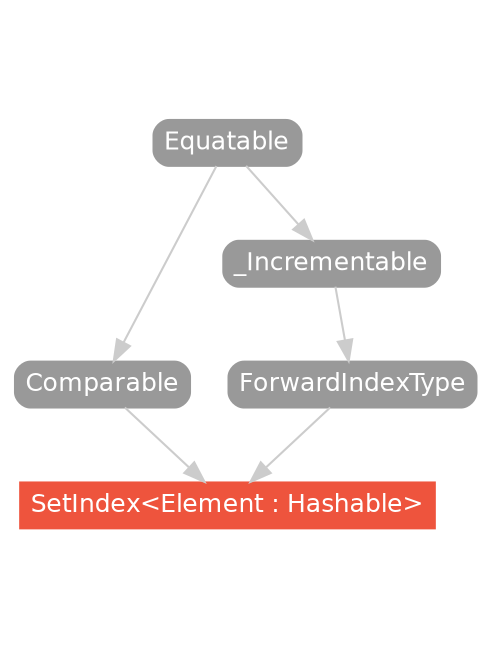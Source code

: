 strict digraph "SetIndex<Element : Hashable> - Type Hierarchy - SwiftDoc.org" {
    pad="0.1,0.8"
    node [shape=box, style="filled,rounded", color="#999999", fillcolor="#999999", fontcolor=white, fontname=Helvetica, fontnames="Helvetica,sansserif", fontsize=12, margin="0.07,0.05", height="0.3"]
    edge [color="#cccccc"]
    "Comparable" [URL="/protocol/Comparable/hierarchy/"]
    "Equatable" [URL="/protocol/Equatable/hierarchy/"]
    "ForwardIndexType" [URL="/protocol/ForwardIndexType/hierarchy/"]
    "SetIndex<Element : Hashable>" [URL="/type/SetIndex/", style="filled", fillcolor="#ee543d", color="#ee543d"]
    "_Incrementable" [URL="/protocol/_Incrementable/hierarchy/"]    "ForwardIndexType" -> "SetIndex<Element : Hashable>"
    "Comparable" -> "SetIndex<Element : Hashable>"
    "_Incrementable" -> "ForwardIndexType"
    "Equatable" -> "_Incrementable"
    "Equatable" -> "Comparable"
    subgraph Types {
        rank = max; "SetIndex<Element : Hashable>";
    }
}